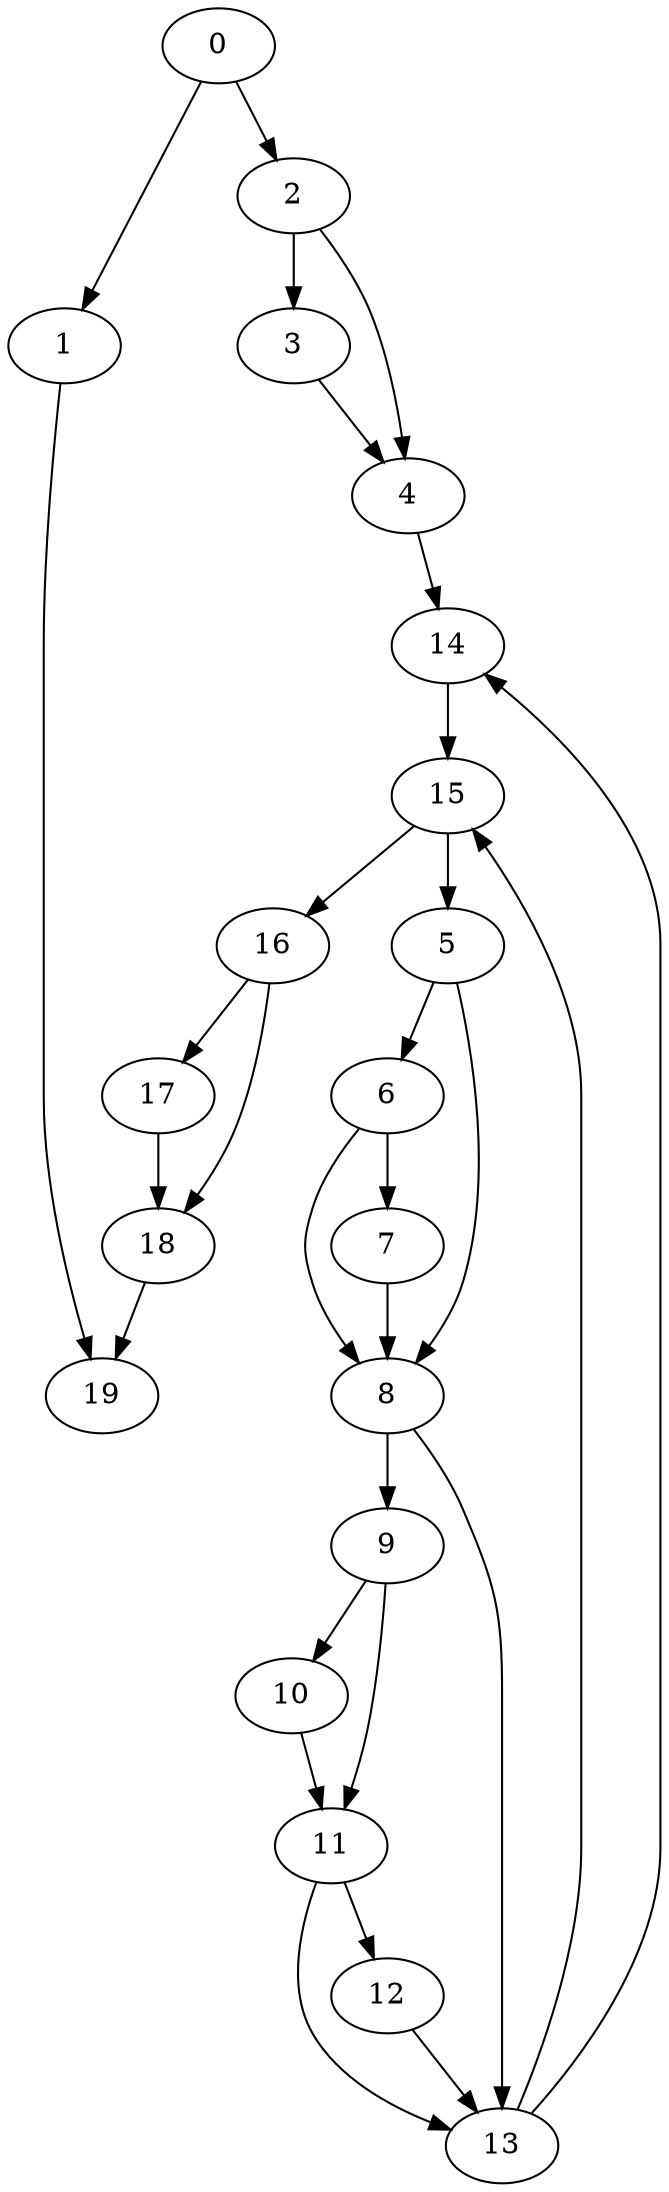 digraph {
	0
	1
	2
	3
	4
	5
	6
	7
	8
	9
	10
	11
	12
	13
	14
	15
	16
	17
	18
	19
	9 -> 11
	10 -> 11
	16 -> 18
	17 -> 18
	1 -> 19
	18 -> 19
	6 -> 7
	5 -> 8
	6 -> 8
	7 -> 8
	9 -> 10
	8 -> 13
	11 -> 13
	12 -> 13
	4 -> 14
	13 -> 14
	15 -> 16
	16 -> 17
	0 -> 1
	2 -> 3
	5 -> 6
	13 -> 15
	14 -> 15
	8 -> 9
	11 -> 12
	0 -> 2
	2 -> 4
	3 -> 4
	15 -> 5
}
